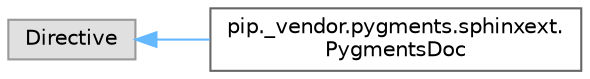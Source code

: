 digraph "Graphical Class Hierarchy"
{
 // LATEX_PDF_SIZE
  bgcolor="transparent";
  edge [fontname=Helvetica,fontsize=10,labelfontname=Helvetica,labelfontsize=10];
  node [fontname=Helvetica,fontsize=10,shape=box,height=0.2,width=0.4];
  rankdir="LR";
  Node0 [id="Node000000",label="Directive",height=0.2,width=0.4,color="grey60", fillcolor="#E0E0E0", style="filled",tooltip=" "];
  Node0 -> Node1 [id="edge1067_Node000000_Node000001",dir="back",color="steelblue1",style="solid",tooltip=" "];
  Node1 [id="Node000001",label="pip._vendor.pygments.sphinxext.\lPygmentsDoc",height=0.2,width=0.4,color="grey40", fillcolor="white", style="filled",URL="$classpip_1_1__vendor_1_1pygments_1_1sphinxext_1_1_pygments_doc.html",tooltip=" "];
}
